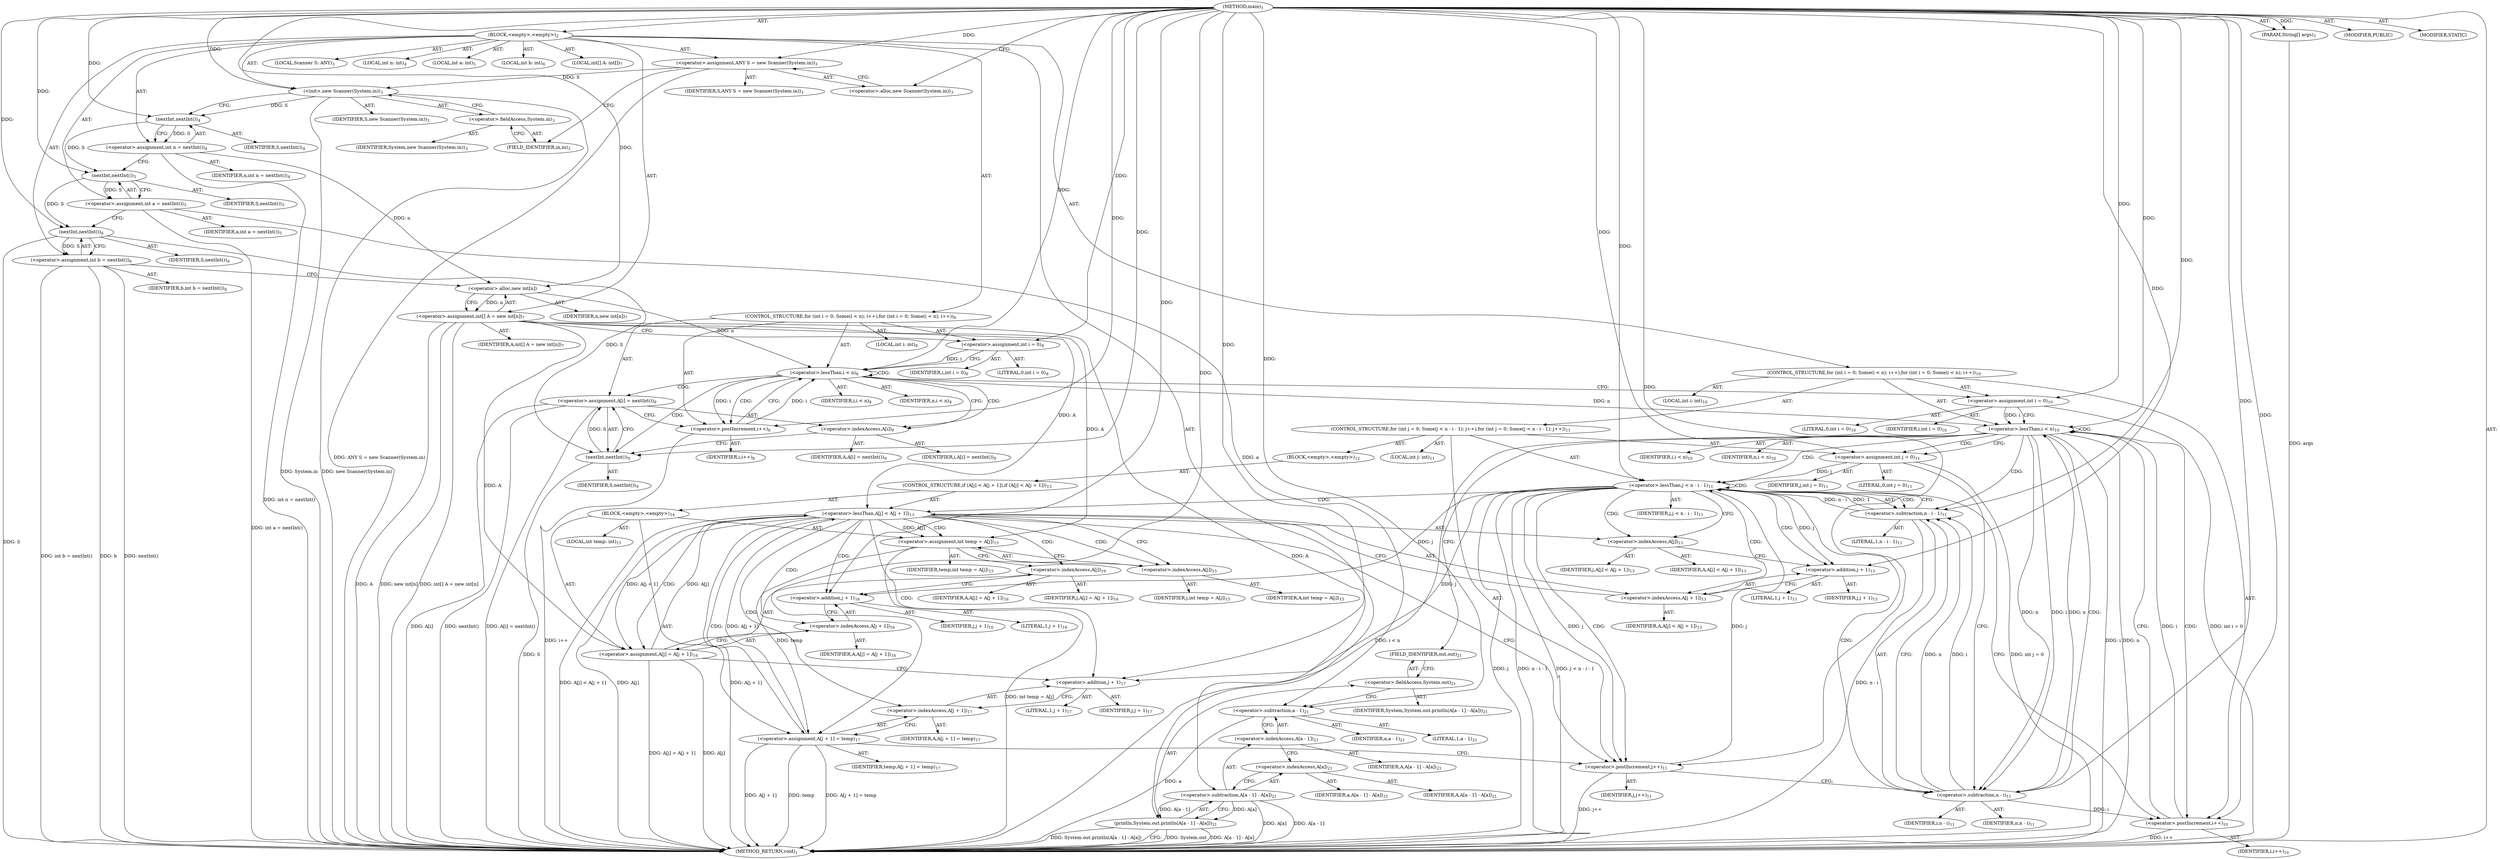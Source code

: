 digraph "main" {  
"19" [label = <(METHOD,main)<SUB>1</SUB>> ]
"20" [label = <(PARAM,String[] args)<SUB>1</SUB>> ]
"21" [label = <(BLOCK,&lt;empty&gt;,&lt;empty&gt;)<SUB>2</SUB>> ]
"4" [label = <(LOCAL,Scanner S: ANY)<SUB>3</SUB>> ]
"22" [label = <(&lt;operator&gt;.assignment,ANY S = new Scanner(System.in))<SUB>3</SUB>> ]
"23" [label = <(IDENTIFIER,S,ANY S = new Scanner(System.in))<SUB>3</SUB>> ]
"24" [label = <(&lt;operator&gt;.alloc,new Scanner(System.in))<SUB>3</SUB>> ]
"25" [label = <(&lt;init&gt;,new Scanner(System.in))<SUB>3</SUB>> ]
"3" [label = <(IDENTIFIER,S,new Scanner(System.in))<SUB>3</SUB>> ]
"26" [label = <(&lt;operator&gt;.fieldAccess,System.in)<SUB>3</SUB>> ]
"27" [label = <(IDENTIFIER,System,new Scanner(System.in))<SUB>3</SUB>> ]
"28" [label = <(FIELD_IDENTIFIER,in,in)<SUB>3</SUB>> ]
"29" [label = <(LOCAL,int n: int)<SUB>4</SUB>> ]
"30" [label = <(&lt;operator&gt;.assignment,int n = nextInt())<SUB>4</SUB>> ]
"31" [label = <(IDENTIFIER,n,int n = nextInt())<SUB>4</SUB>> ]
"32" [label = <(nextInt,nextInt())<SUB>4</SUB>> ]
"33" [label = <(IDENTIFIER,S,nextInt())<SUB>4</SUB>> ]
"34" [label = <(LOCAL,int a: int)<SUB>5</SUB>> ]
"35" [label = <(&lt;operator&gt;.assignment,int a = nextInt())<SUB>5</SUB>> ]
"36" [label = <(IDENTIFIER,a,int a = nextInt())<SUB>5</SUB>> ]
"37" [label = <(nextInt,nextInt())<SUB>5</SUB>> ]
"38" [label = <(IDENTIFIER,S,nextInt())<SUB>5</SUB>> ]
"39" [label = <(LOCAL,int b: int)<SUB>6</SUB>> ]
"40" [label = <(&lt;operator&gt;.assignment,int b = nextInt())<SUB>6</SUB>> ]
"41" [label = <(IDENTIFIER,b,int b = nextInt())<SUB>6</SUB>> ]
"42" [label = <(nextInt,nextInt())<SUB>6</SUB>> ]
"43" [label = <(IDENTIFIER,S,nextInt())<SUB>6</SUB>> ]
"44" [label = <(LOCAL,int[] A: int[])<SUB>7</SUB>> ]
"45" [label = <(&lt;operator&gt;.assignment,int[] A = new int[n])<SUB>7</SUB>> ]
"46" [label = <(IDENTIFIER,A,int[] A = new int[n])<SUB>7</SUB>> ]
"47" [label = <(&lt;operator&gt;.alloc,new int[n])> ]
"48" [label = <(IDENTIFIER,n,new int[n])<SUB>7</SUB>> ]
"49" [label = <(CONTROL_STRUCTURE,for (int i = 0; Some(i &lt; n); i++),for (int i = 0; Some(i &lt; n); i++))<SUB>8</SUB>> ]
"50" [label = <(LOCAL,int i: int)<SUB>8</SUB>> ]
"51" [label = <(&lt;operator&gt;.assignment,int i = 0)<SUB>8</SUB>> ]
"52" [label = <(IDENTIFIER,i,int i = 0)<SUB>8</SUB>> ]
"53" [label = <(LITERAL,0,int i = 0)<SUB>8</SUB>> ]
"54" [label = <(&lt;operator&gt;.lessThan,i &lt; n)<SUB>8</SUB>> ]
"55" [label = <(IDENTIFIER,i,i &lt; n)<SUB>8</SUB>> ]
"56" [label = <(IDENTIFIER,n,i &lt; n)<SUB>8</SUB>> ]
"57" [label = <(&lt;operator&gt;.postIncrement,i++)<SUB>8</SUB>> ]
"58" [label = <(IDENTIFIER,i,i++)<SUB>8</SUB>> ]
"59" [label = <(&lt;operator&gt;.assignment,A[i] = nextInt())<SUB>9</SUB>> ]
"60" [label = <(&lt;operator&gt;.indexAccess,A[i])<SUB>9</SUB>> ]
"61" [label = <(IDENTIFIER,A,A[i] = nextInt())<SUB>9</SUB>> ]
"62" [label = <(IDENTIFIER,i,A[i] = nextInt())<SUB>9</SUB>> ]
"63" [label = <(nextInt,nextInt())<SUB>9</SUB>> ]
"64" [label = <(IDENTIFIER,S,nextInt())<SUB>9</SUB>> ]
"65" [label = <(CONTROL_STRUCTURE,for (int i = 0; Some(i &lt; n); i++),for (int i = 0; Some(i &lt; n); i++))<SUB>10</SUB>> ]
"66" [label = <(LOCAL,int i: int)<SUB>10</SUB>> ]
"67" [label = <(&lt;operator&gt;.assignment,int i = 0)<SUB>10</SUB>> ]
"68" [label = <(IDENTIFIER,i,int i = 0)<SUB>10</SUB>> ]
"69" [label = <(LITERAL,0,int i = 0)<SUB>10</SUB>> ]
"70" [label = <(&lt;operator&gt;.lessThan,i &lt; n)<SUB>10</SUB>> ]
"71" [label = <(IDENTIFIER,i,i &lt; n)<SUB>10</SUB>> ]
"72" [label = <(IDENTIFIER,n,i &lt; n)<SUB>10</SUB>> ]
"73" [label = <(&lt;operator&gt;.postIncrement,i++)<SUB>10</SUB>> ]
"74" [label = <(IDENTIFIER,i,i++)<SUB>10</SUB>> ]
"75" [label = <(CONTROL_STRUCTURE,for (int j = 0; Some(j &lt; n - i - 1); j++),for (int j = 0; Some(j &lt; n - i - 1); j++))<SUB>11</SUB>> ]
"76" [label = <(LOCAL,int j: int)<SUB>11</SUB>> ]
"77" [label = <(&lt;operator&gt;.assignment,int j = 0)<SUB>11</SUB>> ]
"78" [label = <(IDENTIFIER,j,int j = 0)<SUB>11</SUB>> ]
"79" [label = <(LITERAL,0,int j = 0)<SUB>11</SUB>> ]
"80" [label = <(&lt;operator&gt;.lessThan,j &lt; n - i - 1)<SUB>11</SUB>> ]
"81" [label = <(IDENTIFIER,j,j &lt; n - i - 1)<SUB>11</SUB>> ]
"82" [label = <(&lt;operator&gt;.subtraction,n - i - 1)<SUB>11</SUB>> ]
"83" [label = <(&lt;operator&gt;.subtraction,n - i)<SUB>11</SUB>> ]
"84" [label = <(IDENTIFIER,n,n - i)<SUB>11</SUB>> ]
"85" [label = <(IDENTIFIER,i,n - i)<SUB>11</SUB>> ]
"86" [label = <(LITERAL,1,n - i - 1)<SUB>11</SUB>> ]
"87" [label = <(&lt;operator&gt;.postIncrement,j++)<SUB>11</SUB>> ]
"88" [label = <(IDENTIFIER,j,j++)<SUB>11</SUB>> ]
"89" [label = <(BLOCK,&lt;empty&gt;,&lt;empty&gt;)<SUB>12</SUB>> ]
"90" [label = <(CONTROL_STRUCTURE,if (A[j] &lt; A[j + 1]),if (A[j] &lt; A[j + 1]))<SUB>13</SUB>> ]
"91" [label = <(&lt;operator&gt;.lessThan,A[j] &lt; A[j + 1])<SUB>13</SUB>> ]
"92" [label = <(&lt;operator&gt;.indexAccess,A[j])<SUB>13</SUB>> ]
"93" [label = <(IDENTIFIER,A,A[j] &lt; A[j + 1])<SUB>13</SUB>> ]
"94" [label = <(IDENTIFIER,j,A[j] &lt; A[j + 1])<SUB>13</SUB>> ]
"95" [label = <(&lt;operator&gt;.indexAccess,A[j + 1])<SUB>13</SUB>> ]
"96" [label = <(IDENTIFIER,A,A[j] &lt; A[j + 1])<SUB>13</SUB>> ]
"97" [label = <(&lt;operator&gt;.addition,j + 1)<SUB>13</SUB>> ]
"98" [label = <(IDENTIFIER,j,j + 1)<SUB>13</SUB>> ]
"99" [label = <(LITERAL,1,j + 1)<SUB>13</SUB>> ]
"100" [label = <(BLOCK,&lt;empty&gt;,&lt;empty&gt;)<SUB>14</SUB>> ]
"101" [label = <(LOCAL,int temp: int)<SUB>15</SUB>> ]
"102" [label = <(&lt;operator&gt;.assignment,int temp = A[j])<SUB>15</SUB>> ]
"103" [label = <(IDENTIFIER,temp,int temp = A[j])<SUB>15</SUB>> ]
"104" [label = <(&lt;operator&gt;.indexAccess,A[j])<SUB>15</SUB>> ]
"105" [label = <(IDENTIFIER,A,int temp = A[j])<SUB>15</SUB>> ]
"106" [label = <(IDENTIFIER,j,int temp = A[j])<SUB>15</SUB>> ]
"107" [label = <(&lt;operator&gt;.assignment,A[j] = A[j + 1])<SUB>16</SUB>> ]
"108" [label = <(&lt;operator&gt;.indexAccess,A[j])<SUB>16</SUB>> ]
"109" [label = <(IDENTIFIER,A,A[j] = A[j + 1])<SUB>16</SUB>> ]
"110" [label = <(IDENTIFIER,j,A[j] = A[j + 1])<SUB>16</SUB>> ]
"111" [label = <(&lt;operator&gt;.indexAccess,A[j + 1])<SUB>16</SUB>> ]
"112" [label = <(IDENTIFIER,A,A[j] = A[j + 1])<SUB>16</SUB>> ]
"113" [label = <(&lt;operator&gt;.addition,j + 1)<SUB>16</SUB>> ]
"114" [label = <(IDENTIFIER,j,j + 1)<SUB>16</SUB>> ]
"115" [label = <(LITERAL,1,j + 1)<SUB>16</SUB>> ]
"116" [label = <(&lt;operator&gt;.assignment,A[j + 1] = temp)<SUB>17</SUB>> ]
"117" [label = <(&lt;operator&gt;.indexAccess,A[j + 1])<SUB>17</SUB>> ]
"118" [label = <(IDENTIFIER,A,A[j + 1] = temp)<SUB>17</SUB>> ]
"119" [label = <(&lt;operator&gt;.addition,j + 1)<SUB>17</SUB>> ]
"120" [label = <(IDENTIFIER,j,j + 1)<SUB>17</SUB>> ]
"121" [label = <(LITERAL,1,j + 1)<SUB>17</SUB>> ]
"122" [label = <(IDENTIFIER,temp,A[j + 1] = temp)<SUB>17</SUB>> ]
"123" [label = <(println,System.out.println(A[a - 1] - A[a]))<SUB>21</SUB>> ]
"124" [label = <(&lt;operator&gt;.fieldAccess,System.out)<SUB>21</SUB>> ]
"125" [label = <(IDENTIFIER,System,System.out.println(A[a - 1] - A[a]))<SUB>21</SUB>> ]
"126" [label = <(FIELD_IDENTIFIER,out,out)<SUB>21</SUB>> ]
"127" [label = <(&lt;operator&gt;.subtraction,A[a - 1] - A[a])<SUB>21</SUB>> ]
"128" [label = <(&lt;operator&gt;.indexAccess,A[a - 1])<SUB>21</SUB>> ]
"129" [label = <(IDENTIFIER,A,A[a - 1] - A[a])<SUB>21</SUB>> ]
"130" [label = <(&lt;operator&gt;.subtraction,a - 1)<SUB>21</SUB>> ]
"131" [label = <(IDENTIFIER,a,a - 1)<SUB>21</SUB>> ]
"132" [label = <(LITERAL,1,a - 1)<SUB>21</SUB>> ]
"133" [label = <(&lt;operator&gt;.indexAccess,A[a])<SUB>21</SUB>> ]
"134" [label = <(IDENTIFIER,A,A[a - 1] - A[a])<SUB>21</SUB>> ]
"135" [label = <(IDENTIFIER,a,A[a - 1] - A[a])<SUB>21</SUB>> ]
"136" [label = <(MODIFIER,PUBLIC)> ]
"137" [label = <(MODIFIER,STATIC)> ]
"138" [label = <(METHOD_RETURN,void)<SUB>1</SUB>> ]
  "19" -> "20"  [ label = "AST: "] 
  "19" -> "21"  [ label = "AST: "] 
  "19" -> "136"  [ label = "AST: "] 
  "19" -> "137"  [ label = "AST: "] 
  "19" -> "138"  [ label = "AST: "] 
  "21" -> "4"  [ label = "AST: "] 
  "21" -> "22"  [ label = "AST: "] 
  "21" -> "25"  [ label = "AST: "] 
  "21" -> "29"  [ label = "AST: "] 
  "21" -> "30"  [ label = "AST: "] 
  "21" -> "34"  [ label = "AST: "] 
  "21" -> "35"  [ label = "AST: "] 
  "21" -> "39"  [ label = "AST: "] 
  "21" -> "40"  [ label = "AST: "] 
  "21" -> "44"  [ label = "AST: "] 
  "21" -> "45"  [ label = "AST: "] 
  "21" -> "49"  [ label = "AST: "] 
  "21" -> "65"  [ label = "AST: "] 
  "21" -> "123"  [ label = "AST: "] 
  "22" -> "23"  [ label = "AST: "] 
  "22" -> "24"  [ label = "AST: "] 
  "25" -> "3"  [ label = "AST: "] 
  "25" -> "26"  [ label = "AST: "] 
  "26" -> "27"  [ label = "AST: "] 
  "26" -> "28"  [ label = "AST: "] 
  "30" -> "31"  [ label = "AST: "] 
  "30" -> "32"  [ label = "AST: "] 
  "32" -> "33"  [ label = "AST: "] 
  "35" -> "36"  [ label = "AST: "] 
  "35" -> "37"  [ label = "AST: "] 
  "37" -> "38"  [ label = "AST: "] 
  "40" -> "41"  [ label = "AST: "] 
  "40" -> "42"  [ label = "AST: "] 
  "42" -> "43"  [ label = "AST: "] 
  "45" -> "46"  [ label = "AST: "] 
  "45" -> "47"  [ label = "AST: "] 
  "47" -> "48"  [ label = "AST: "] 
  "49" -> "50"  [ label = "AST: "] 
  "49" -> "51"  [ label = "AST: "] 
  "49" -> "54"  [ label = "AST: "] 
  "49" -> "57"  [ label = "AST: "] 
  "49" -> "59"  [ label = "AST: "] 
  "51" -> "52"  [ label = "AST: "] 
  "51" -> "53"  [ label = "AST: "] 
  "54" -> "55"  [ label = "AST: "] 
  "54" -> "56"  [ label = "AST: "] 
  "57" -> "58"  [ label = "AST: "] 
  "59" -> "60"  [ label = "AST: "] 
  "59" -> "63"  [ label = "AST: "] 
  "60" -> "61"  [ label = "AST: "] 
  "60" -> "62"  [ label = "AST: "] 
  "63" -> "64"  [ label = "AST: "] 
  "65" -> "66"  [ label = "AST: "] 
  "65" -> "67"  [ label = "AST: "] 
  "65" -> "70"  [ label = "AST: "] 
  "65" -> "73"  [ label = "AST: "] 
  "65" -> "75"  [ label = "AST: "] 
  "67" -> "68"  [ label = "AST: "] 
  "67" -> "69"  [ label = "AST: "] 
  "70" -> "71"  [ label = "AST: "] 
  "70" -> "72"  [ label = "AST: "] 
  "73" -> "74"  [ label = "AST: "] 
  "75" -> "76"  [ label = "AST: "] 
  "75" -> "77"  [ label = "AST: "] 
  "75" -> "80"  [ label = "AST: "] 
  "75" -> "87"  [ label = "AST: "] 
  "75" -> "89"  [ label = "AST: "] 
  "77" -> "78"  [ label = "AST: "] 
  "77" -> "79"  [ label = "AST: "] 
  "80" -> "81"  [ label = "AST: "] 
  "80" -> "82"  [ label = "AST: "] 
  "82" -> "83"  [ label = "AST: "] 
  "82" -> "86"  [ label = "AST: "] 
  "83" -> "84"  [ label = "AST: "] 
  "83" -> "85"  [ label = "AST: "] 
  "87" -> "88"  [ label = "AST: "] 
  "89" -> "90"  [ label = "AST: "] 
  "90" -> "91"  [ label = "AST: "] 
  "90" -> "100"  [ label = "AST: "] 
  "91" -> "92"  [ label = "AST: "] 
  "91" -> "95"  [ label = "AST: "] 
  "92" -> "93"  [ label = "AST: "] 
  "92" -> "94"  [ label = "AST: "] 
  "95" -> "96"  [ label = "AST: "] 
  "95" -> "97"  [ label = "AST: "] 
  "97" -> "98"  [ label = "AST: "] 
  "97" -> "99"  [ label = "AST: "] 
  "100" -> "101"  [ label = "AST: "] 
  "100" -> "102"  [ label = "AST: "] 
  "100" -> "107"  [ label = "AST: "] 
  "100" -> "116"  [ label = "AST: "] 
  "102" -> "103"  [ label = "AST: "] 
  "102" -> "104"  [ label = "AST: "] 
  "104" -> "105"  [ label = "AST: "] 
  "104" -> "106"  [ label = "AST: "] 
  "107" -> "108"  [ label = "AST: "] 
  "107" -> "111"  [ label = "AST: "] 
  "108" -> "109"  [ label = "AST: "] 
  "108" -> "110"  [ label = "AST: "] 
  "111" -> "112"  [ label = "AST: "] 
  "111" -> "113"  [ label = "AST: "] 
  "113" -> "114"  [ label = "AST: "] 
  "113" -> "115"  [ label = "AST: "] 
  "116" -> "117"  [ label = "AST: "] 
  "116" -> "122"  [ label = "AST: "] 
  "117" -> "118"  [ label = "AST: "] 
  "117" -> "119"  [ label = "AST: "] 
  "119" -> "120"  [ label = "AST: "] 
  "119" -> "121"  [ label = "AST: "] 
  "123" -> "124"  [ label = "AST: "] 
  "123" -> "127"  [ label = "AST: "] 
  "124" -> "125"  [ label = "AST: "] 
  "124" -> "126"  [ label = "AST: "] 
  "127" -> "128"  [ label = "AST: "] 
  "127" -> "133"  [ label = "AST: "] 
  "128" -> "129"  [ label = "AST: "] 
  "128" -> "130"  [ label = "AST: "] 
  "130" -> "131"  [ label = "AST: "] 
  "130" -> "132"  [ label = "AST: "] 
  "133" -> "134"  [ label = "AST: "] 
  "133" -> "135"  [ label = "AST: "] 
  "22" -> "28"  [ label = "CFG: "] 
  "25" -> "32"  [ label = "CFG: "] 
  "30" -> "37"  [ label = "CFG: "] 
  "35" -> "42"  [ label = "CFG: "] 
  "40" -> "47"  [ label = "CFG: "] 
  "45" -> "51"  [ label = "CFG: "] 
  "123" -> "138"  [ label = "CFG: "] 
  "24" -> "22"  [ label = "CFG: "] 
  "26" -> "25"  [ label = "CFG: "] 
  "32" -> "30"  [ label = "CFG: "] 
  "37" -> "35"  [ label = "CFG: "] 
  "42" -> "40"  [ label = "CFG: "] 
  "47" -> "45"  [ label = "CFG: "] 
  "51" -> "54"  [ label = "CFG: "] 
  "54" -> "60"  [ label = "CFG: "] 
  "54" -> "67"  [ label = "CFG: "] 
  "57" -> "54"  [ label = "CFG: "] 
  "59" -> "57"  [ label = "CFG: "] 
  "67" -> "70"  [ label = "CFG: "] 
  "70" -> "77"  [ label = "CFG: "] 
  "70" -> "126"  [ label = "CFG: "] 
  "73" -> "70"  [ label = "CFG: "] 
  "124" -> "130"  [ label = "CFG: "] 
  "127" -> "123"  [ label = "CFG: "] 
  "28" -> "26"  [ label = "CFG: "] 
  "60" -> "63"  [ label = "CFG: "] 
  "63" -> "59"  [ label = "CFG: "] 
  "77" -> "83"  [ label = "CFG: "] 
  "80" -> "92"  [ label = "CFG: "] 
  "80" -> "73"  [ label = "CFG: "] 
  "87" -> "83"  [ label = "CFG: "] 
  "126" -> "124"  [ label = "CFG: "] 
  "128" -> "133"  [ label = "CFG: "] 
  "133" -> "127"  [ label = "CFG: "] 
  "82" -> "80"  [ label = "CFG: "] 
  "130" -> "128"  [ label = "CFG: "] 
  "83" -> "82"  [ label = "CFG: "] 
  "91" -> "104"  [ label = "CFG: "] 
  "91" -> "87"  [ label = "CFG: "] 
  "92" -> "97"  [ label = "CFG: "] 
  "95" -> "91"  [ label = "CFG: "] 
  "102" -> "108"  [ label = "CFG: "] 
  "107" -> "119"  [ label = "CFG: "] 
  "116" -> "87"  [ label = "CFG: "] 
  "97" -> "95"  [ label = "CFG: "] 
  "104" -> "102"  [ label = "CFG: "] 
  "108" -> "113"  [ label = "CFG: "] 
  "111" -> "107"  [ label = "CFG: "] 
  "117" -> "116"  [ label = "CFG: "] 
  "113" -> "111"  [ label = "CFG: "] 
  "119" -> "117"  [ label = "CFG: "] 
  "19" -> "24"  [ label = "CFG: "] 
  "20" -> "138"  [ label = "DDG: args"] 
  "22" -> "138"  [ label = "DDG: ANY S = new Scanner(System.in)"] 
  "25" -> "138"  [ label = "DDG: System.in"] 
  "25" -> "138"  [ label = "DDG: new Scanner(System.in)"] 
  "30" -> "138"  [ label = "DDG: int n = nextInt()"] 
  "35" -> "138"  [ label = "DDG: int a = nextInt()"] 
  "40" -> "138"  [ label = "DDG: b"] 
  "42" -> "138"  [ label = "DDG: S"] 
  "40" -> "138"  [ label = "DDG: nextInt()"] 
  "40" -> "138"  [ label = "DDG: int b = nextInt()"] 
  "45" -> "138"  [ label = "DDG: A"] 
  "45" -> "138"  [ label = "DDG: new int[n]"] 
  "45" -> "138"  [ label = "DDG: int[] A = new int[n]"] 
  "67" -> "138"  [ label = "DDG: int i = 0"] 
  "70" -> "138"  [ label = "DDG: i"] 
  "70" -> "138"  [ label = "DDG: n"] 
  "70" -> "138"  [ label = "DDG: i &lt; n"] 
  "123" -> "138"  [ label = "DDG: System.out"] 
  "130" -> "138"  [ label = "DDG: a"] 
  "127" -> "138"  [ label = "DDG: A[a - 1]"] 
  "127" -> "138"  [ label = "DDG: A[a]"] 
  "123" -> "138"  [ label = "DDG: A[a - 1] - A[a]"] 
  "123" -> "138"  [ label = "DDG: System.out.println(A[a - 1] - A[a])"] 
  "77" -> "138"  [ label = "DDG: int j = 0"] 
  "80" -> "138"  [ label = "DDG: j"] 
  "82" -> "138"  [ label = "DDG: n - i"] 
  "80" -> "138"  [ label = "DDG: n - i - 1"] 
  "80" -> "138"  [ label = "DDG: j &lt; n - i - 1"] 
  "73" -> "138"  [ label = "DDG: i++"] 
  "91" -> "138"  [ label = "DDG: A[j]"] 
  "91" -> "138"  [ label = "DDG: A[j + 1]"] 
  "91" -> "138"  [ label = "DDG: A[j] &lt; A[j + 1]"] 
  "102" -> "138"  [ label = "DDG: int temp = A[j]"] 
  "107" -> "138"  [ label = "DDG: A[j]"] 
  "107" -> "138"  [ label = "DDG: A[j] = A[j + 1]"] 
  "116" -> "138"  [ label = "DDG: A[j + 1]"] 
  "116" -> "138"  [ label = "DDG: temp"] 
  "116" -> "138"  [ label = "DDG: A[j + 1] = temp"] 
  "87" -> "138"  [ label = "DDG: j++"] 
  "59" -> "138"  [ label = "DDG: A[i]"] 
  "63" -> "138"  [ label = "DDG: S"] 
  "59" -> "138"  [ label = "DDG: nextInt()"] 
  "59" -> "138"  [ label = "DDG: A[i] = nextInt()"] 
  "57" -> "138"  [ label = "DDG: i++"] 
  "19" -> "20"  [ label = "DDG: "] 
  "19" -> "22"  [ label = "DDG: "] 
  "32" -> "30"  [ label = "DDG: S"] 
  "37" -> "35"  [ label = "DDG: S"] 
  "42" -> "40"  [ label = "DDG: S"] 
  "47" -> "45"  [ label = "DDG: n"] 
  "22" -> "25"  [ label = "DDG: S"] 
  "19" -> "25"  [ label = "DDG: "] 
  "19" -> "51"  [ label = "DDG: "] 
  "63" -> "59"  [ label = "DDG: S"] 
  "19" -> "67"  [ label = "DDG: "] 
  "127" -> "123"  [ label = "DDG: A[a - 1]"] 
  "127" -> "123"  [ label = "DDG: A[a]"] 
  "25" -> "32"  [ label = "DDG: S"] 
  "19" -> "32"  [ label = "DDG: "] 
  "32" -> "37"  [ label = "DDG: S"] 
  "19" -> "37"  [ label = "DDG: "] 
  "37" -> "42"  [ label = "DDG: S"] 
  "19" -> "42"  [ label = "DDG: "] 
  "30" -> "47"  [ label = "DDG: n"] 
  "19" -> "47"  [ label = "DDG: "] 
  "51" -> "54"  [ label = "DDG: i"] 
  "57" -> "54"  [ label = "DDG: i"] 
  "19" -> "54"  [ label = "DDG: "] 
  "47" -> "54"  [ label = "DDG: n"] 
  "54" -> "57"  [ label = "DDG: i"] 
  "19" -> "57"  [ label = "DDG: "] 
  "67" -> "70"  [ label = "DDG: i"] 
  "73" -> "70"  [ label = "DDG: i"] 
  "19" -> "70"  [ label = "DDG: "] 
  "54" -> "70"  [ label = "DDG: n"] 
  "83" -> "70"  [ label = "DDG: n"] 
  "83" -> "73"  [ label = "DDG: i"] 
  "19" -> "73"  [ label = "DDG: "] 
  "19" -> "77"  [ label = "DDG: "] 
  "45" -> "127"  [ label = "DDG: A"] 
  "42" -> "63"  [ label = "DDG: S"] 
  "19" -> "63"  [ label = "DDG: "] 
  "77" -> "80"  [ label = "DDG: j"] 
  "87" -> "80"  [ label = "DDG: j"] 
  "19" -> "80"  [ label = "DDG: "] 
  "82" -> "80"  [ label = "DDG: n - i"] 
  "82" -> "80"  [ label = "DDG: 1"] 
  "19" -> "87"  [ label = "DDG: "] 
  "80" -> "87"  [ label = "DDG: j"] 
  "83" -> "82"  [ label = "DDG: n"] 
  "83" -> "82"  [ label = "DDG: i"] 
  "19" -> "82"  [ label = "DDG: "] 
  "35" -> "130"  [ label = "DDG: a"] 
  "19" -> "130"  [ label = "DDG: "] 
  "70" -> "83"  [ label = "DDG: n"] 
  "19" -> "83"  [ label = "DDG: "] 
  "70" -> "83"  [ label = "DDG: i"] 
  "45" -> "91"  [ label = "DDG: A"] 
  "107" -> "91"  [ label = "DDG: A[j]"] 
  "116" -> "91"  [ label = "DDG: A[j + 1]"] 
  "45" -> "102"  [ label = "DDG: A"] 
  "91" -> "102"  [ label = "DDG: A[j]"] 
  "45" -> "107"  [ label = "DDG: A"] 
  "91" -> "107"  [ label = "DDG: A[j + 1]"] 
  "102" -> "116"  [ label = "DDG: temp"] 
  "19" -> "116"  [ label = "DDG: "] 
  "80" -> "97"  [ label = "DDG: j"] 
  "19" -> "97"  [ label = "DDG: "] 
  "19" -> "113"  [ label = "DDG: "] 
  "80" -> "113"  [ label = "DDG: j"] 
  "19" -> "119"  [ label = "DDG: "] 
  "80" -> "119"  [ label = "DDG: j"] 
  "54" -> "60"  [ label = "CDG: "] 
  "54" -> "57"  [ label = "CDG: "] 
  "54" -> "59"  [ label = "CDG: "] 
  "54" -> "54"  [ label = "CDG: "] 
  "54" -> "63"  [ label = "CDG: "] 
  "70" -> "73"  [ label = "CDG: "] 
  "70" -> "77"  [ label = "CDG: "] 
  "70" -> "82"  [ label = "CDG: "] 
  "70" -> "80"  [ label = "CDG: "] 
  "70" -> "83"  [ label = "CDG: "] 
  "70" -> "70"  [ label = "CDG: "] 
  "80" -> "95"  [ label = "CDG: "] 
  "80" -> "92"  [ label = "CDG: "] 
  "80" -> "87"  [ label = "CDG: "] 
  "80" -> "97"  [ label = "CDG: "] 
  "80" -> "91"  [ label = "CDG: "] 
  "80" -> "82"  [ label = "CDG: "] 
  "80" -> "80"  [ label = "CDG: "] 
  "80" -> "83"  [ label = "CDG: "] 
  "91" -> "107"  [ label = "CDG: "] 
  "91" -> "113"  [ label = "CDG: "] 
  "91" -> "116"  [ label = "CDG: "] 
  "91" -> "102"  [ label = "CDG: "] 
  "91" -> "104"  [ label = "CDG: "] 
  "91" -> "119"  [ label = "CDG: "] 
  "91" -> "117"  [ label = "CDG: "] 
  "91" -> "108"  [ label = "CDG: "] 
  "91" -> "111"  [ label = "CDG: "] 
}

